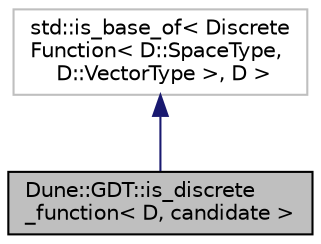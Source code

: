 digraph "Dune::GDT::is_discrete_function&lt; D, candidate &gt;"
{
  edge [fontname="Helvetica",fontsize="10",labelfontname="Helvetica",labelfontsize="10"];
  node [fontname="Helvetica",fontsize="10",shape=record];
  Node1 [label="Dune::GDT::is_discrete\l_function\< D, candidate \>",height=0.2,width=0.4,color="black", fillcolor="grey75", style="filled", fontcolor="black"];
  Node2 -> Node1 [dir="back",color="midnightblue",fontsize="10",style="solid",fontname="Helvetica"];
  Node2 [label="std::is_base_of\< Discrete\lFunction\< D::SpaceType,\l D::VectorType \>, D \>",height=0.2,width=0.4,color="grey75", fillcolor="white", style="filled"];
}
